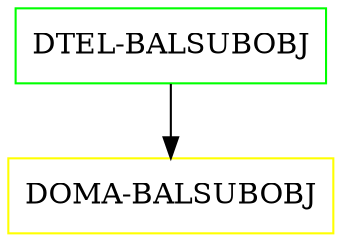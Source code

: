 digraph G {
  "DTEL-BALSUBOBJ" [shape=box,color=green];
  "DOMA-BALSUBOBJ" [shape=box,color=yellow,URL="./DOMA_BALSUBOBJ.html"];
  "DTEL-BALSUBOBJ" -> "DOMA-BALSUBOBJ";
}
